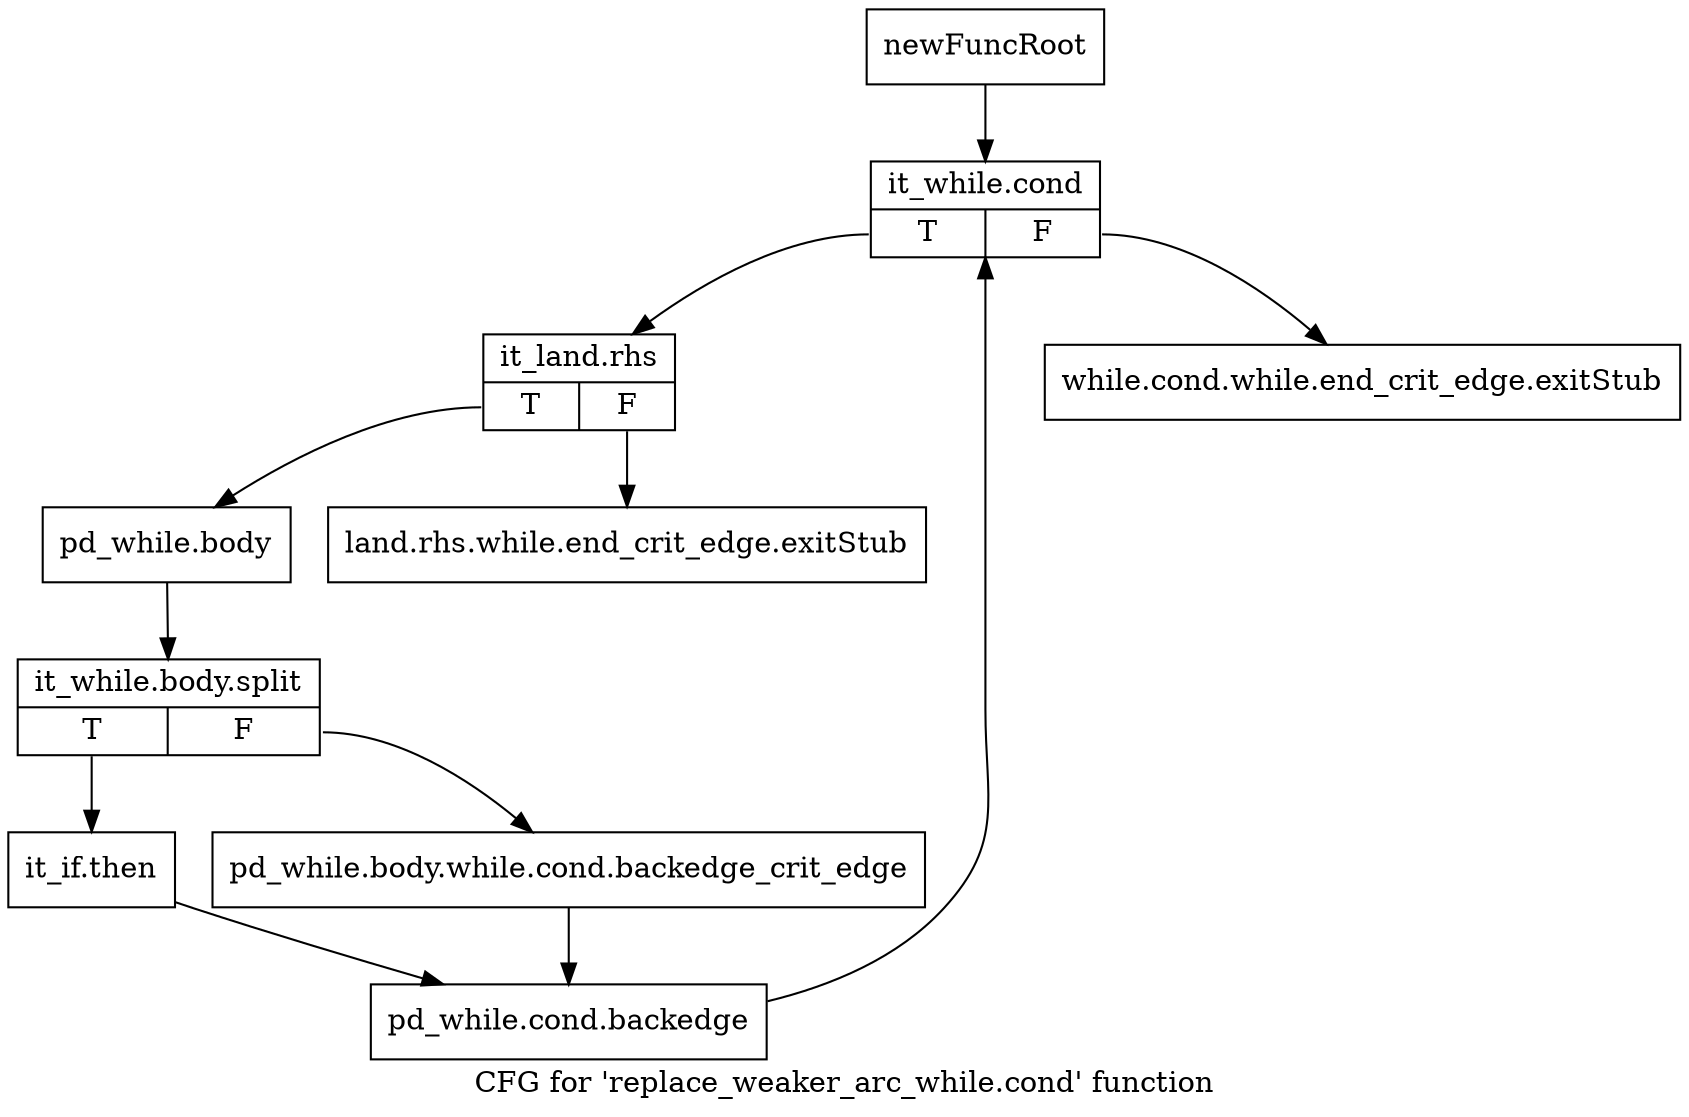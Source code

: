 digraph "CFG for 'replace_weaker_arc_while.cond' function" {
	label="CFG for 'replace_weaker_arc_while.cond' function";

	Node0x1de5660 [shape=record,label="{newFuncRoot}"];
	Node0x1de5660 -> Node0x1de5750;
	Node0x1de56b0 [shape=record,label="{while.cond.while.end_crit_edge.exitStub}"];
	Node0x1de5700 [shape=record,label="{land.rhs.while.end_crit_edge.exitStub}"];
	Node0x1de5750 [shape=record,label="{it_while.cond|{<s0>T|<s1>F}}"];
	Node0x1de5750:s0 -> Node0x1de57a0;
	Node0x1de5750:s1 -> Node0x1de56b0;
	Node0x1de57a0 [shape=record,label="{it_land.rhs|{<s0>T|<s1>F}}"];
	Node0x1de57a0:s0 -> Node0x1de57f0;
	Node0x1de57a0:s1 -> Node0x1de5700;
	Node0x1de57f0 [shape=record,label="{pd_while.body}"];
	Node0x1de57f0 -> Node0x1e80ad0;
	Node0x1e80ad0 [shape=record,label="{it_while.body.split|{<s0>T|<s1>F}}"];
	Node0x1e80ad0:s0 -> Node0x1de5890;
	Node0x1e80ad0:s1 -> Node0x1de5840;
	Node0x1de5840 [shape=record,label="{pd_while.body.while.cond.backedge_crit_edge}"];
	Node0x1de5840 -> Node0x1de58e0;
	Node0x1de5890 [shape=record,label="{it_if.then}"];
	Node0x1de5890 -> Node0x1de58e0;
	Node0x1de58e0 [shape=record,label="{pd_while.cond.backedge}"];
	Node0x1de58e0 -> Node0x1de5750;
}
